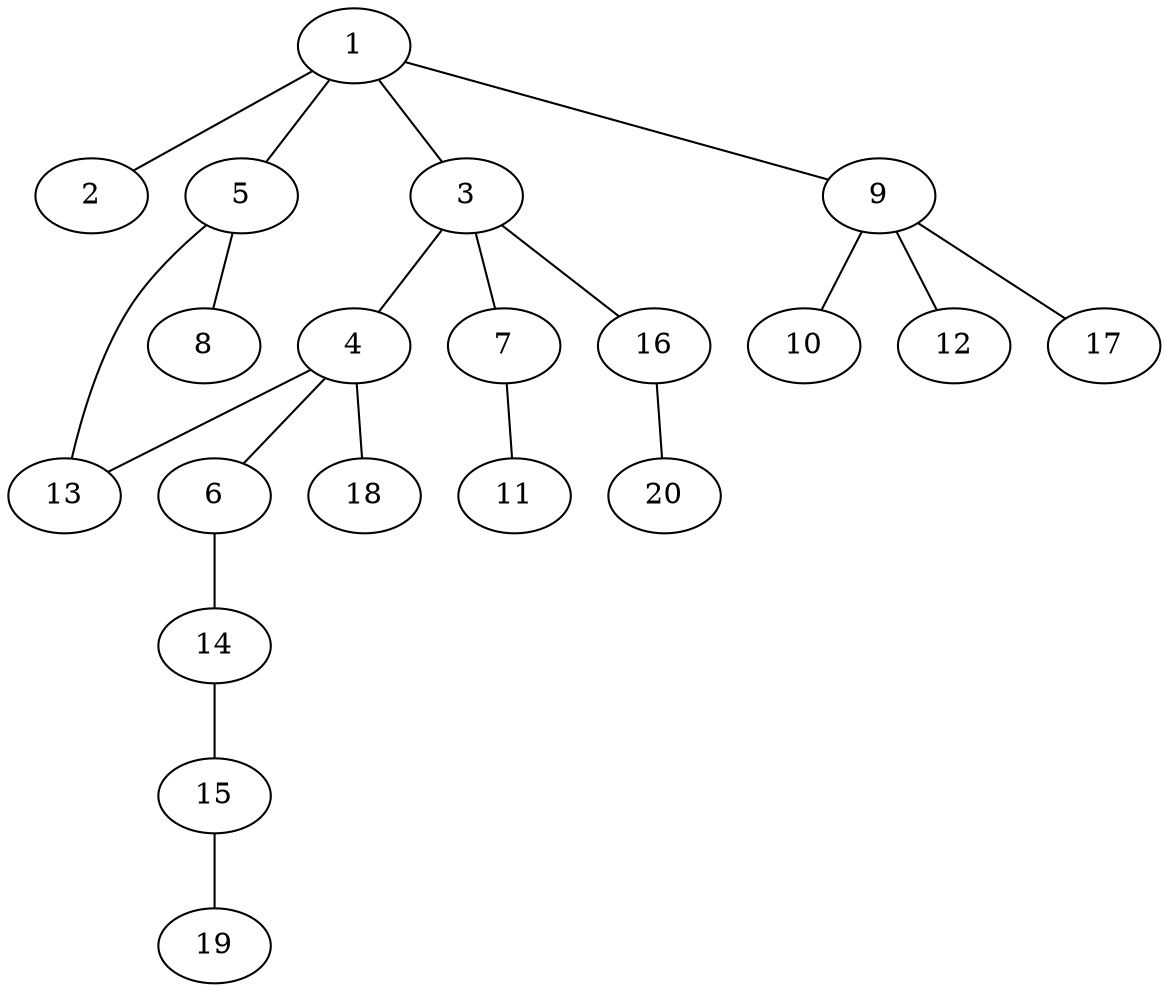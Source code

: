 graph graphname {1--2
1--3
1--5
1--9
3--4
3--7
3--16
4--6
4--13
4--18
5--8
5--13
6--14
7--11
9--10
9--12
9--17
14--15
15--19
16--20
}